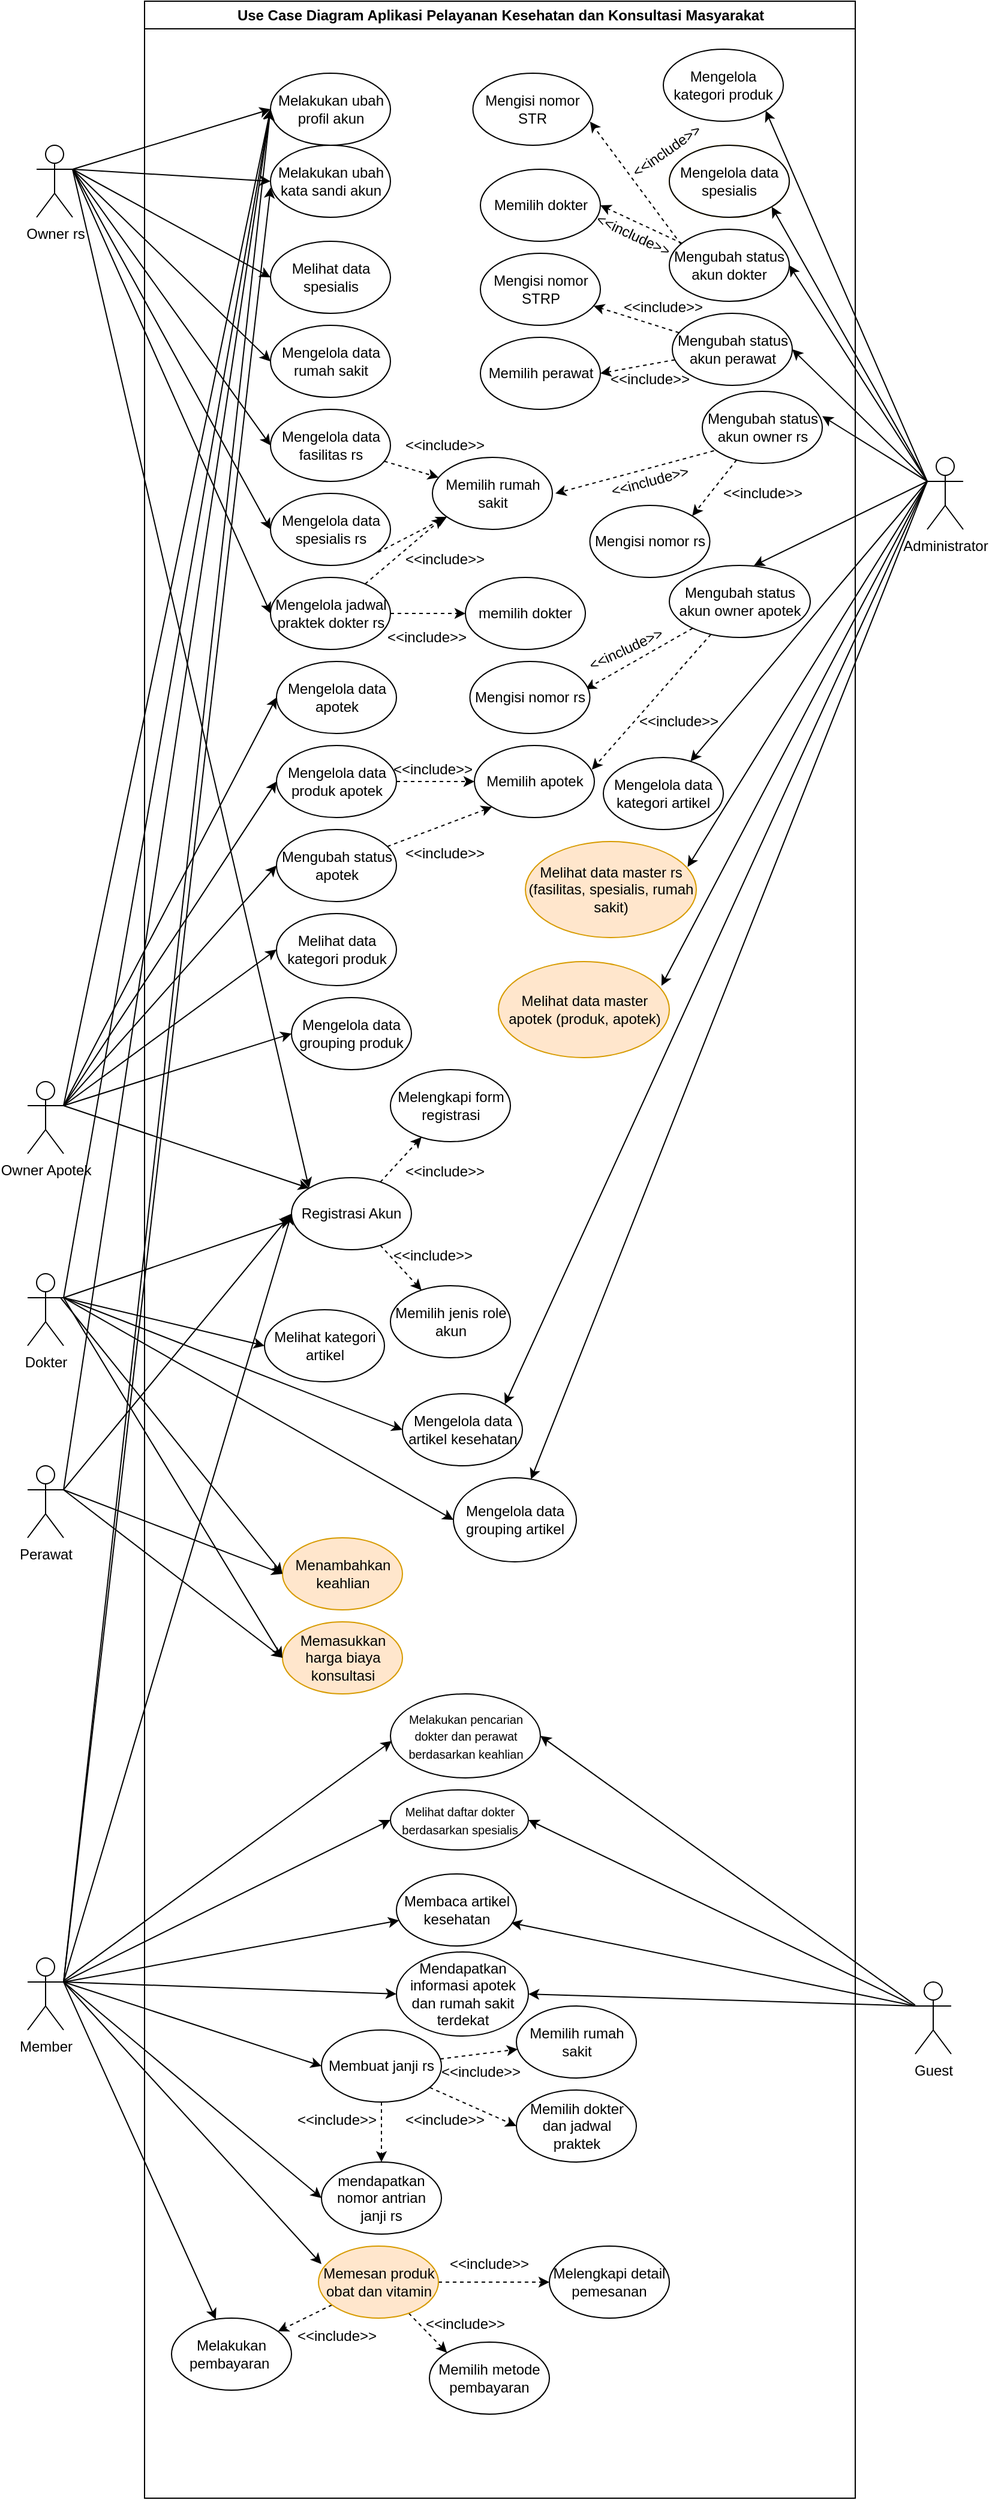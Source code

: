 <mxfile version="20.8.16" type="device"><diagram name="Page-1" id="OXu0pIDW1qKs719q2nnv"><mxGraphModel dx="3453" dy="-153" grid="1" gridSize="10" guides="1" tooltips="1" connect="1" arrows="1" fold="1" page="1" pageScale="1" pageWidth="850" pageHeight="1100" math="0" shadow="0"><root><mxCell id="0"/><mxCell id="1" parent="0"/><mxCell id="I8kc5p6pNC-oy3Ipe1-A-11" style="rounded=0;orthogonalLoop=1;jettySize=auto;html=1;entryX=0;entryY=0;entryDx=0;entryDy=0;exitX=1;exitY=0.333;exitDx=0;exitDy=0;exitPerimeter=0;" parent="1" source="I8kc5p6pNC-oy3Ipe1-A-2" target="I8kc5p6pNC-oy3Ipe1-A-8" edge="1"><mxGeometry relative="1" as="geometry"/></mxCell><mxCell id="I8kc5p6pNC-oy3Ipe1-A-1" value="Use Case Diagram Aplikasi Pelayanan Kesehatan dan Konsultasi Masyarakat" style="swimlane;whiteSpace=wrap;html=1;" parent="1" vertex="1"><mxGeometry x="197.5" y="2260" width="592.5" height="2080" as="geometry"/></mxCell><mxCell id="I8kc5p6pNC-oy3Ipe1-A-16" style="rounded=0;orthogonalLoop=1;jettySize=auto;html=1;dashed=1;" parent="I8kc5p6pNC-oy3Ipe1-A-1" source="I8kc5p6pNC-oy3Ipe1-A-8" target="I8kc5p6pNC-oy3Ipe1-A-14" edge="1"><mxGeometry relative="1" as="geometry"/></mxCell><mxCell id="I8kc5p6pNC-oy3Ipe1-A-17" style="rounded=0;orthogonalLoop=1;jettySize=auto;html=1;dashed=1;" parent="I8kc5p6pNC-oy3Ipe1-A-1" source="I8kc5p6pNC-oy3Ipe1-A-8" target="I8kc5p6pNC-oy3Ipe1-A-15" edge="1"><mxGeometry relative="1" as="geometry"/></mxCell><mxCell id="I8kc5p6pNC-oy3Ipe1-A-8" value="Registrasi Akun" style="ellipse;whiteSpace=wrap;html=1;" parent="I8kc5p6pNC-oy3Ipe1-A-1" vertex="1"><mxGeometry x="122.5" y="980" width="100" height="60" as="geometry"/></mxCell><mxCell id="I8kc5p6pNC-oy3Ipe1-A-14" value="Melengkapi form registrasi" style="ellipse;whiteSpace=wrap;html=1;" parent="I8kc5p6pNC-oy3Ipe1-A-1" vertex="1"><mxGeometry x="205" y="890" width="100" height="60" as="geometry"/></mxCell><mxCell id="I8kc5p6pNC-oy3Ipe1-A-15" value="Memilih jenis role akun" style="ellipse;whiteSpace=wrap;html=1;" parent="I8kc5p6pNC-oy3Ipe1-A-1" vertex="1"><mxGeometry x="205" y="1070" width="100" height="60" as="geometry"/></mxCell><mxCell id="I8kc5p6pNC-oy3Ipe1-A-18" value="&amp;lt;&amp;lt;include&amp;gt;&amp;gt;" style="text;html=1;strokeColor=none;fillColor=none;align=center;verticalAlign=middle;whiteSpace=wrap;rounded=0;" parent="I8kc5p6pNC-oy3Ipe1-A-1" vertex="1"><mxGeometry x="210" y="1030" width="60" height="30" as="geometry"/></mxCell><mxCell id="I8kc5p6pNC-oy3Ipe1-A-19" value="&amp;lt;&amp;lt;include&amp;gt;&amp;gt;" style="text;html=1;strokeColor=none;fillColor=none;align=center;verticalAlign=middle;whiteSpace=wrap;rounded=0;" parent="I8kc5p6pNC-oy3Ipe1-A-1" vertex="1"><mxGeometry x="220" y="960" width="60" height="30" as="geometry"/></mxCell><mxCell id="I8kc5p6pNC-oy3Ipe1-A-20" value="Melakukan ubah profil akun" style="ellipse;whiteSpace=wrap;html=1;" parent="I8kc5p6pNC-oy3Ipe1-A-1" vertex="1"><mxGeometry x="105" y="60" width="100" height="60" as="geometry"/></mxCell><mxCell id="I8kc5p6pNC-oy3Ipe1-A-22" value="Melakukan ubah kata sandi akun" style="ellipse;whiteSpace=wrap;html=1;" parent="I8kc5p6pNC-oy3Ipe1-A-1" vertex="1"><mxGeometry x="105" y="120" width="100" height="60" as="geometry"/></mxCell><mxCell id="I8kc5p6pNC-oy3Ipe1-A-24" value="Melihat data spesialis" style="ellipse;whiteSpace=wrap;html=1;" parent="I8kc5p6pNC-oy3Ipe1-A-1" vertex="1"><mxGeometry x="105" y="200" width="100" height="60" as="geometry"/></mxCell><mxCell id="I8kc5p6pNC-oy3Ipe1-A-26" value="Mengelola data rumah sakit" style="ellipse;whiteSpace=wrap;html=1;" parent="I8kc5p6pNC-oy3Ipe1-A-1" vertex="1"><mxGeometry x="105" y="270" width="100" height="60" as="geometry"/></mxCell><mxCell id="I8kc5p6pNC-oy3Ipe1-A-33" style="rounded=0;orthogonalLoop=1;jettySize=auto;html=1;dashed=1;" parent="I8kc5p6pNC-oy3Ipe1-A-1" source="I8kc5p6pNC-oy3Ipe1-A-28" target="I8kc5p6pNC-oy3Ipe1-A-32" edge="1"><mxGeometry relative="1" as="geometry"/></mxCell><mxCell id="I8kc5p6pNC-oy3Ipe1-A-28" value="Mengelola data fasilitas rs" style="ellipse;whiteSpace=wrap;html=1;" parent="I8kc5p6pNC-oy3Ipe1-A-1" vertex="1"><mxGeometry x="105" y="340" width="100" height="60" as="geometry"/></mxCell><mxCell id="I8kc5p6pNC-oy3Ipe1-A-34" style="rounded=0;orthogonalLoop=1;jettySize=auto;html=1;exitX=0.897;exitY=0.818;exitDx=0;exitDy=0;exitPerimeter=0;dashed=1;" parent="I8kc5p6pNC-oy3Ipe1-A-1" source="I8kc5p6pNC-oy3Ipe1-A-29" target="I8kc5p6pNC-oy3Ipe1-A-32" edge="1"><mxGeometry relative="1" as="geometry"/></mxCell><mxCell id="I8kc5p6pNC-oy3Ipe1-A-29" value="Mengelola data spesialis rs" style="ellipse;whiteSpace=wrap;html=1;" parent="I8kc5p6pNC-oy3Ipe1-A-1" vertex="1"><mxGeometry x="105" y="410" width="100" height="60" as="geometry"/></mxCell><mxCell id="I8kc5p6pNC-oy3Ipe1-A-32" value="Memilih rumah sakit" style="ellipse;whiteSpace=wrap;html=1;" parent="I8kc5p6pNC-oy3Ipe1-A-1" vertex="1"><mxGeometry x="240" y="380" width="100" height="60" as="geometry"/></mxCell><mxCell id="I8kc5p6pNC-oy3Ipe1-A-35" value="&amp;lt;&amp;lt;include&amp;gt;&amp;gt;" style="text;html=1;strokeColor=none;fillColor=none;align=center;verticalAlign=middle;whiteSpace=wrap;rounded=0;" parent="I8kc5p6pNC-oy3Ipe1-A-1" vertex="1"><mxGeometry x="220" y="450" width="60" height="30" as="geometry"/></mxCell><mxCell id="I8kc5p6pNC-oy3Ipe1-A-36" value="&amp;lt;&amp;lt;include&amp;gt;&amp;gt;" style="text;html=1;strokeColor=none;fillColor=none;align=center;verticalAlign=middle;whiteSpace=wrap;rounded=0;" parent="I8kc5p6pNC-oy3Ipe1-A-1" vertex="1"><mxGeometry x="220" y="355" width="60" height="30" as="geometry"/></mxCell><mxCell id="I8kc5p6pNC-oy3Ipe1-A-38" style="rounded=0;orthogonalLoop=1;jettySize=auto;html=1;entryX=0.088;entryY=0.839;entryDx=0;entryDy=0;entryPerimeter=0;dashed=1;" parent="I8kc5p6pNC-oy3Ipe1-A-1" source="I8kc5p6pNC-oy3Ipe1-A-37" target="I8kc5p6pNC-oy3Ipe1-A-32" edge="1"><mxGeometry relative="1" as="geometry"/></mxCell><mxCell id="I8kc5p6pNC-oy3Ipe1-A-40" style="edgeStyle=orthogonalEdgeStyle;rounded=0;orthogonalLoop=1;jettySize=auto;html=1;entryX=0;entryY=0.5;entryDx=0;entryDy=0;dashed=1;" parent="I8kc5p6pNC-oy3Ipe1-A-1" source="I8kc5p6pNC-oy3Ipe1-A-37" target="I8kc5p6pNC-oy3Ipe1-A-39" edge="1"><mxGeometry relative="1" as="geometry"/></mxCell><mxCell id="I8kc5p6pNC-oy3Ipe1-A-37" value="Mengelola jadwal praktek dokter rs" style="ellipse;whiteSpace=wrap;html=1;" parent="I8kc5p6pNC-oy3Ipe1-A-1" vertex="1"><mxGeometry x="105" y="480" width="100" height="60" as="geometry"/></mxCell><mxCell id="I8kc5p6pNC-oy3Ipe1-A-39" value="memilih dokter" style="ellipse;whiteSpace=wrap;html=1;" parent="I8kc5p6pNC-oy3Ipe1-A-1" vertex="1"><mxGeometry x="267.5" y="480" width="100" height="60" as="geometry"/></mxCell><mxCell id="I8kc5p6pNC-oy3Ipe1-A-41" value="&amp;lt;&amp;lt;include&amp;gt;&amp;gt;" style="text;html=1;strokeColor=none;fillColor=none;align=center;verticalAlign=middle;whiteSpace=wrap;rounded=0;" parent="I8kc5p6pNC-oy3Ipe1-A-1" vertex="1"><mxGeometry x="205" y="490" width="60" height="80" as="geometry"/></mxCell><mxCell id="I8kc5p6pNC-oy3Ipe1-A-46" value="Mengelola data apotek" style="ellipse;whiteSpace=wrap;html=1;" parent="I8kc5p6pNC-oy3Ipe1-A-1" vertex="1"><mxGeometry x="110" y="550" width="100" height="60" as="geometry"/></mxCell><mxCell id="I8kc5p6pNC-oy3Ipe1-A-53" value="" style="edgeStyle=orthogonalEdgeStyle;rounded=0;orthogonalLoop=1;jettySize=auto;html=1;dashed=1;" parent="I8kc5p6pNC-oy3Ipe1-A-1" source="I8kc5p6pNC-oy3Ipe1-A-48" target="I8kc5p6pNC-oy3Ipe1-A-52" edge="1"><mxGeometry relative="1" as="geometry"/></mxCell><mxCell id="I8kc5p6pNC-oy3Ipe1-A-48" value="Mengelola data produk apotek" style="ellipse;whiteSpace=wrap;html=1;" parent="I8kc5p6pNC-oy3Ipe1-A-1" vertex="1"><mxGeometry x="110" y="620" width="100" height="60" as="geometry"/></mxCell><mxCell id="I8kc5p6pNC-oy3Ipe1-A-54" style="rounded=0;orthogonalLoop=1;jettySize=auto;html=1;entryX=0;entryY=1;entryDx=0;entryDy=0;dashed=1;" parent="I8kc5p6pNC-oy3Ipe1-A-1" source="I8kc5p6pNC-oy3Ipe1-A-50" target="I8kc5p6pNC-oy3Ipe1-A-52" edge="1"><mxGeometry relative="1" as="geometry"/></mxCell><mxCell id="I8kc5p6pNC-oy3Ipe1-A-50" value="Mengubah status apotek" style="ellipse;whiteSpace=wrap;html=1;" parent="I8kc5p6pNC-oy3Ipe1-A-1" vertex="1"><mxGeometry x="110" y="690" width="100" height="60" as="geometry"/></mxCell><mxCell id="I8kc5p6pNC-oy3Ipe1-A-52" value="Memilih apotek" style="ellipse;whiteSpace=wrap;html=1;" parent="I8kc5p6pNC-oy3Ipe1-A-1" vertex="1"><mxGeometry x="275" y="620" width="100" height="60" as="geometry"/></mxCell><mxCell id="I8kc5p6pNC-oy3Ipe1-A-55" value="&amp;lt;&amp;lt;include&amp;gt;&amp;gt;" style="text;html=1;strokeColor=none;fillColor=none;align=center;verticalAlign=middle;whiteSpace=wrap;rounded=0;" parent="I8kc5p6pNC-oy3Ipe1-A-1" vertex="1"><mxGeometry x="220" y="670" width="60" height="80" as="geometry"/></mxCell><mxCell id="I8kc5p6pNC-oy3Ipe1-A-56" value="&amp;lt;&amp;lt;include&amp;gt;&amp;gt;" style="text;html=1;strokeColor=none;fillColor=none;align=center;verticalAlign=middle;whiteSpace=wrap;rounded=0;" parent="I8kc5p6pNC-oy3Ipe1-A-1" vertex="1"><mxGeometry x="210" y="600" width="60" height="80" as="geometry"/></mxCell><mxCell id="I8kc5p6pNC-oy3Ipe1-A-57" value="Melihat data kategori produk" style="ellipse;whiteSpace=wrap;html=1;" parent="I8kc5p6pNC-oy3Ipe1-A-1" vertex="1"><mxGeometry x="110" y="760" width="100" height="60" as="geometry"/></mxCell><mxCell id="I8kc5p6pNC-oy3Ipe1-A-59" value="Mengelola data grouping produk" style="ellipse;whiteSpace=wrap;html=1;" parent="I8kc5p6pNC-oy3Ipe1-A-1" vertex="1"><mxGeometry x="122.5" y="830" width="100" height="60" as="geometry"/></mxCell><mxCell id="I8kc5p6pNC-oy3Ipe1-A-61" value="Mengelola data artikel kesehatan" style="ellipse;whiteSpace=wrap;html=1;" parent="I8kc5p6pNC-oy3Ipe1-A-1" vertex="1"><mxGeometry x="215" y="1160" width="100" height="60" as="geometry"/></mxCell><mxCell id="I8kc5p6pNC-oy3Ipe1-A-62" value="Melihat kategori artikel" style="ellipse;whiteSpace=wrap;html=1;" parent="I8kc5p6pNC-oy3Ipe1-A-1" vertex="1"><mxGeometry x="100" y="1090" width="100" height="60" as="geometry"/></mxCell><mxCell id="I8kc5p6pNC-oy3Ipe1-A-63" value="Mengelola data grouping artikel" style="ellipse;whiteSpace=wrap;html=1;" parent="I8kc5p6pNC-oy3Ipe1-A-1" vertex="1"><mxGeometry x="257.5" y="1230" width="102.5" height="70" as="geometry"/></mxCell><mxCell id="I8kc5p6pNC-oy3Ipe1-A-68" value="Menambahkan keahlian" style="ellipse;whiteSpace=wrap;html=1;fillColor=#ffe6cc;strokeColor=#d79b00;" parent="I8kc5p6pNC-oy3Ipe1-A-1" vertex="1"><mxGeometry x="115" y="1280" width="100" height="60" as="geometry"/></mxCell><mxCell id="I8kc5p6pNC-oy3Ipe1-A-71" value="Memasukkan harga biaya konsultasi" style="ellipse;whiteSpace=wrap;html=1;fillColor=#ffe6cc;strokeColor=#d79b00;" parent="I8kc5p6pNC-oy3Ipe1-A-1" vertex="1"><mxGeometry x="115" y="1350" width="100" height="60" as="geometry"/></mxCell><mxCell id="I8kc5p6pNC-oy3Ipe1-A-76" value="Membaca artikel kesehatan" style="ellipse;whiteSpace=wrap;html=1;" parent="I8kc5p6pNC-oy3Ipe1-A-1" vertex="1"><mxGeometry x="210" y="1560" width="100" height="60" as="geometry"/></mxCell><mxCell id="I8kc5p6pNC-oy3Ipe1-A-78" value="Mendapatkan informasi apotek dan rumah sakit terdekat" style="ellipse;whiteSpace=wrap;html=1;" parent="I8kc5p6pNC-oy3Ipe1-A-1" vertex="1"><mxGeometry x="210" y="1625" width="110" height="70" as="geometry"/></mxCell><mxCell id="I8kc5p6pNC-oy3Ipe1-A-85" style="rounded=0;orthogonalLoop=1;jettySize=auto;html=1;dashed=1;" parent="I8kc5p6pNC-oy3Ipe1-A-1" source="I8kc5p6pNC-oy3Ipe1-A-81" target="I8kc5p6pNC-oy3Ipe1-A-83" edge="1"><mxGeometry relative="1" as="geometry"/></mxCell><mxCell id="I8kc5p6pNC-oy3Ipe1-A-86" style="rounded=0;orthogonalLoop=1;jettySize=auto;html=1;entryX=0;entryY=0.5;entryDx=0;entryDy=0;dashed=1;" parent="I8kc5p6pNC-oy3Ipe1-A-1" source="I8kc5p6pNC-oy3Ipe1-A-81" target="I8kc5p6pNC-oy3Ipe1-A-84" edge="1"><mxGeometry relative="1" as="geometry"/></mxCell><mxCell id="I8kc5p6pNC-oy3Ipe1-A-91" style="edgeStyle=orthogonalEdgeStyle;rounded=0;orthogonalLoop=1;jettySize=auto;html=1;entryX=0.5;entryY=0;entryDx=0;entryDy=0;dashed=1;" parent="I8kc5p6pNC-oy3Ipe1-A-1" source="I8kc5p6pNC-oy3Ipe1-A-81" target="I8kc5p6pNC-oy3Ipe1-A-89" edge="1"><mxGeometry relative="1" as="geometry"/></mxCell><mxCell id="I8kc5p6pNC-oy3Ipe1-A-81" value="Membuat janji rs" style="ellipse;whiteSpace=wrap;html=1;" parent="I8kc5p6pNC-oy3Ipe1-A-1" vertex="1"><mxGeometry x="147.5" y="1690" width="100" height="60" as="geometry"/></mxCell><mxCell id="I8kc5p6pNC-oy3Ipe1-A-83" value="Memilih rumah sakit" style="ellipse;whiteSpace=wrap;html=1;" parent="I8kc5p6pNC-oy3Ipe1-A-1" vertex="1"><mxGeometry x="310" y="1670" width="100" height="60" as="geometry"/></mxCell><mxCell id="I8kc5p6pNC-oy3Ipe1-A-84" value="Memilih dokter dan jadwal praktek" style="ellipse;whiteSpace=wrap;html=1;" parent="I8kc5p6pNC-oy3Ipe1-A-1" vertex="1"><mxGeometry x="310" y="1740" width="100" height="60" as="geometry"/></mxCell><mxCell id="I8kc5p6pNC-oy3Ipe1-A-87" value="&amp;lt;&amp;lt;include&amp;gt;&amp;gt;" style="text;html=1;strokeColor=none;fillColor=none;align=center;verticalAlign=middle;whiteSpace=wrap;rounded=0;" parent="I8kc5p6pNC-oy3Ipe1-A-1" vertex="1"><mxGeometry x="220" y="1750" width="60" height="30" as="geometry"/></mxCell><mxCell id="I8kc5p6pNC-oy3Ipe1-A-88" value="&amp;lt;&amp;lt;include&amp;gt;&amp;gt;" style="text;html=1;strokeColor=none;fillColor=none;align=center;verticalAlign=middle;whiteSpace=wrap;rounded=0;" parent="I8kc5p6pNC-oy3Ipe1-A-1" vertex="1"><mxGeometry x="250" y="1710" width="60" height="30" as="geometry"/></mxCell><mxCell id="I8kc5p6pNC-oy3Ipe1-A-89" value="mendapatkan nomor antrian janji rs" style="ellipse;whiteSpace=wrap;html=1;" parent="I8kc5p6pNC-oy3Ipe1-A-1" vertex="1"><mxGeometry x="147.5" y="1800" width="100" height="60" as="geometry"/></mxCell><mxCell id="I8kc5p6pNC-oy3Ipe1-A-92" value="&amp;lt;&amp;lt;include&amp;gt;&amp;gt;" style="text;html=1;strokeColor=none;fillColor=none;align=center;verticalAlign=middle;whiteSpace=wrap;rounded=0;" parent="I8kc5p6pNC-oy3Ipe1-A-1" vertex="1"><mxGeometry x="130" y="1750" width="60" height="30" as="geometry"/></mxCell><mxCell id="I8kc5p6pNC-oy3Ipe1-A-98" value="" style="edgeStyle=orthogonalEdgeStyle;rounded=0;orthogonalLoop=1;jettySize=auto;html=1;dashed=1;" parent="I8kc5p6pNC-oy3Ipe1-A-1" source="I8kc5p6pNC-oy3Ipe1-A-95" target="I8kc5p6pNC-oy3Ipe1-A-97" edge="1"><mxGeometry relative="1" as="geometry"/></mxCell><mxCell id="I8kc5p6pNC-oy3Ipe1-A-100" style="rounded=0;orthogonalLoop=1;jettySize=auto;html=1;entryX=0;entryY=0;entryDx=0;entryDy=0;dashed=1;" parent="I8kc5p6pNC-oy3Ipe1-A-1" source="I8kc5p6pNC-oy3Ipe1-A-95" target="I8kc5p6pNC-oy3Ipe1-A-99" edge="1"><mxGeometry relative="1" as="geometry"/></mxCell><mxCell id="I8kc5p6pNC-oy3Ipe1-A-108" style="rounded=0;orthogonalLoop=1;jettySize=auto;html=1;dashed=1;" parent="I8kc5p6pNC-oy3Ipe1-A-1" source="I8kc5p6pNC-oy3Ipe1-A-95" target="I8kc5p6pNC-oy3Ipe1-A-106" edge="1"><mxGeometry relative="1" as="geometry"/></mxCell><mxCell id="I8kc5p6pNC-oy3Ipe1-A-95" value="Memesan produk obat dan vitamin" style="ellipse;whiteSpace=wrap;html=1;fillColor=#ffe6cc;strokeColor=#d79b00;" parent="I8kc5p6pNC-oy3Ipe1-A-1" vertex="1"><mxGeometry x="145" y="1870" width="100" height="60" as="geometry"/></mxCell><mxCell id="I8kc5p6pNC-oy3Ipe1-A-97" value="Melengkapi detail pemesanan" style="ellipse;whiteSpace=wrap;html=1;" parent="I8kc5p6pNC-oy3Ipe1-A-1" vertex="1"><mxGeometry x="337.5" y="1870" width="100" height="60" as="geometry"/></mxCell><mxCell id="I8kc5p6pNC-oy3Ipe1-A-99" value="Memilih metode pembayaran" style="ellipse;whiteSpace=wrap;html=1;" parent="I8kc5p6pNC-oy3Ipe1-A-1" vertex="1"><mxGeometry x="237.5" y="1950" width="100" height="60" as="geometry"/></mxCell><mxCell id="I8kc5p6pNC-oy3Ipe1-A-101" value="&amp;lt;&amp;lt;include&amp;gt;&amp;gt;" style="text;html=1;strokeColor=none;fillColor=none;align=center;verticalAlign=middle;whiteSpace=wrap;rounded=0;" parent="I8kc5p6pNC-oy3Ipe1-A-1" vertex="1"><mxGeometry x="130" y="1930" width="60" height="30" as="geometry"/></mxCell><mxCell id="I8kc5p6pNC-oy3Ipe1-A-102" value="&amp;lt;&amp;lt;include&amp;gt;&amp;gt;" style="text;html=1;strokeColor=none;fillColor=none;align=center;verticalAlign=middle;whiteSpace=wrap;rounded=0;" parent="I8kc5p6pNC-oy3Ipe1-A-1" vertex="1"><mxGeometry x="237.5" y="1920" width="60" height="30" as="geometry"/></mxCell><mxCell id="I8kc5p6pNC-oy3Ipe1-A-106" value="Melakukan pembayaran&amp;nbsp;" style="ellipse;whiteSpace=wrap;html=1;" parent="I8kc5p6pNC-oy3Ipe1-A-1" vertex="1"><mxGeometry x="22.5" y="1930" width="100" height="60" as="geometry"/></mxCell><mxCell id="I8kc5p6pNC-oy3Ipe1-A-113" value="Mengelola kategori produk" style="ellipse;whiteSpace=wrap;html=1;fillColor=default;strokeColor=default;" parent="I8kc5p6pNC-oy3Ipe1-A-1" vertex="1"><mxGeometry x="432.5" y="40" width="100" height="60" as="geometry"/></mxCell><mxCell id="I8kc5p6pNC-oy3Ipe1-A-115" value="Mengelola data spesialis" style="ellipse;whiteSpace=wrap;html=1;fillColor=default;strokeColor=#d79b00;" parent="I8kc5p6pNC-oy3Ipe1-A-1" vertex="1"><mxGeometry x="437.5" y="120" width="100" height="60" as="geometry"/></mxCell><mxCell id="I8kc5p6pNC-oy3Ipe1-A-117" value="Mengubah status akun dokter" style="ellipse;whiteSpace=wrap;html=1;fillColor=default;strokeColor=default;" parent="I8kc5p6pNC-oy3Ipe1-A-1" vertex="1"><mxGeometry x="437.5" y="190" width="100" height="60" as="geometry"/></mxCell><mxCell id="I8kc5p6pNC-oy3Ipe1-A-119" value="Mengisi nomor STR" style="ellipse;whiteSpace=wrap;html=1;" parent="I8kc5p6pNC-oy3Ipe1-A-1" vertex="1"><mxGeometry x="273.75" y="60" width="100" height="60" as="geometry"/></mxCell><mxCell id="I8kc5p6pNC-oy3Ipe1-A-121" style="rounded=0;orthogonalLoop=1;jettySize=auto;html=1;entryX=0.976;entryY=0.671;entryDx=0;entryDy=0;entryPerimeter=0;dashed=1;exitX=0.097;exitY=0.207;exitDx=0;exitDy=0;exitPerimeter=0;" parent="I8kc5p6pNC-oy3Ipe1-A-1" source="I8kc5p6pNC-oy3Ipe1-A-117" target="I8kc5p6pNC-oy3Ipe1-A-119" edge="1"><mxGeometry relative="1" as="geometry"/></mxCell><mxCell id="I8kc5p6pNC-oy3Ipe1-A-120" value="Memilih dokter" style="ellipse;whiteSpace=wrap;html=1;" parent="I8kc5p6pNC-oy3Ipe1-A-1" vertex="1"><mxGeometry x="280" y="140" width="100" height="60" as="geometry"/></mxCell><mxCell id="I8kc5p6pNC-oy3Ipe1-A-122" style="rounded=0;orthogonalLoop=1;jettySize=auto;html=1;entryX=1;entryY=0.5;entryDx=0;entryDy=0;dashed=1;" parent="I8kc5p6pNC-oy3Ipe1-A-1" source="I8kc5p6pNC-oy3Ipe1-A-117" target="I8kc5p6pNC-oy3Ipe1-A-120" edge="1"><mxGeometry relative="1" as="geometry"/></mxCell><mxCell id="I8kc5p6pNC-oy3Ipe1-A-124" value="&amp;lt;&amp;lt;include&amp;gt;&amp;gt;" style="text;html=1;strokeColor=none;fillColor=none;align=center;verticalAlign=middle;whiteSpace=wrap;rounded=0;" parent="I8kc5p6pNC-oy3Ipe1-A-1" vertex="1"><mxGeometry x="402.5" y="240" width="60" height="30" as="geometry"/></mxCell><mxCell id="I8kc5p6pNC-oy3Ipe1-A-125" value="Mengubah status akun perawat" style="ellipse;whiteSpace=wrap;html=1;fillColor=default;strokeColor=default;" parent="I8kc5p6pNC-oy3Ipe1-A-1" vertex="1"><mxGeometry x="440" y="260" width="100" height="60" as="geometry"/></mxCell><mxCell id="I8kc5p6pNC-oy3Ipe1-A-127" value="Mengisi nomor STRP" style="ellipse;whiteSpace=wrap;html=1;" parent="I8kc5p6pNC-oy3Ipe1-A-1" vertex="1"><mxGeometry x="280" y="210" width="100" height="60" as="geometry"/></mxCell><mxCell id="I8kc5p6pNC-oy3Ipe1-A-129" value="" style="rounded=0;orthogonalLoop=1;jettySize=auto;html=1;dashed=1;" parent="I8kc5p6pNC-oy3Ipe1-A-1" source="I8kc5p6pNC-oy3Ipe1-A-125" target="I8kc5p6pNC-oy3Ipe1-A-127" edge="1"><mxGeometry relative="1" as="geometry"/></mxCell><mxCell id="I8kc5p6pNC-oy3Ipe1-A-128" value="Memilih perawat" style="ellipse;whiteSpace=wrap;html=1;" parent="I8kc5p6pNC-oy3Ipe1-A-1" vertex="1"><mxGeometry x="280" y="280" width="100" height="60" as="geometry"/></mxCell><mxCell id="I8kc5p6pNC-oy3Ipe1-A-130" style="rounded=0;orthogonalLoop=1;jettySize=auto;html=1;entryX=1;entryY=0.5;entryDx=0;entryDy=0;dashed=1;" parent="I8kc5p6pNC-oy3Ipe1-A-1" source="I8kc5p6pNC-oy3Ipe1-A-125" target="I8kc5p6pNC-oy3Ipe1-A-128" edge="1"><mxGeometry relative="1" as="geometry"/></mxCell><mxCell id="I8kc5p6pNC-oy3Ipe1-A-123" value="&amp;lt;&amp;lt;include&amp;gt;&amp;gt;" style="text;html=1;strokeColor=none;fillColor=none;align=center;verticalAlign=middle;whiteSpace=wrap;rounded=0;" parent="I8kc5p6pNC-oy3Ipe1-A-1" vertex="1"><mxGeometry x="391.25" y="300" width="60" height="30" as="geometry"/></mxCell><mxCell id="I8kc5p6pNC-oy3Ipe1-A-145" value="&amp;lt;&amp;lt;include&amp;gt;&amp;gt;" style="text;html=1;strokeColor=none;fillColor=none;align=center;verticalAlign=middle;whiteSpace=wrap;rounded=0;rotation=25;" parent="I8kc5p6pNC-oy3Ipe1-A-1" vertex="1"><mxGeometry x="377.5" y="180" width="60" height="30" as="geometry"/></mxCell><mxCell id="I8kc5p6pNC-oy3Ipe1-A-146" value="&amp;lt;&amp;lt;include&amp;gt;&amp;gt;" style="text;html=1;strokeColor=none;fillColor=none;align=center;verticalAlign=middle;whiteSpace=wrap;rounded=0;rotation=-35;" parent="I8kc5p6pNC-oy3Ipe1-A-1" vertex="1"><mxGeometry x="405" y="110" width="60" height="30" as="geometry"/></mxCell><mxCell id="I8kc5p6pNC-oy3Ipe1-A-133" value="Mengubah status akun owner rs" style="ellipse;whiteSpace=wrap;html=1;fillColor=default;strokeColor=default;" parent="I8kc5p6pNC-oy3Ipe1-A-1" vertex="1"><mxGeometry x="465" y="325" width="100" height="60" as="geometry"/></mxCell><mxCell id="I8kc5p6pNC-oy3Ipe1-A-135" value="Mengisi nomor rs" style="ellipse;whiteSpace=wrap;html=1;" parent="I8kc5p6pNC-oy3Ipe1-A-1" vertex="1"><mxGeometry x="371.25" y="420" width="100" height="60" as="geometry"/></mxCell><mxCell id="I8kc5p6pNC-oy3Ipe1-A-138" style="rounded=0;orthogonalLoop=1;jettySize=auto;html=1;exitX=0.097;exitY=0.825;exitDx=0;exitDy=0;dashed=1;exitPerimeter=0;" parent="I8kc5p6pNC-oy3Ipe1-A-1" source="I8kc5p6pNC-oy3Ipe1-A-133" edge="1"><mxGeometry relative="1" as="geometry"><mxPoint x="480" y="1050" as="sourcePoint"/><mxPoint x="342.5" y="410" as="targetPoint"/></mxGeometry></mxCell><mxCell id="I8kc5p6pNC-oy3Ipe1-A-139" style="rounded=0;orthogonalLoop=1;jettySize=auto;html=1;entryX=1;entryY=0;entryDx=0;entryDy=0;dashed=1;" parent="I8kc5p6pNC-oy3Ipe1-A-1" source="I8kc5p6pNC-oy3Ipe1-A-133" target="I8kc5p6pNC-oy3Ipe1-A-135" edge="1"><mxGeometry relative="1" as="geometry"/></mxCell><mxCell id="I8kc5p6pNC-oy3Ipe1-A-148" value="&amp;lt;&amp;lt;include&amp;gt;&amp;gt;" style="text;html=1;strokeColor=none;fillColor=none;align=center;verticalAlign=middle;whiteSpace=wrap;rounded=0;rotation=0;" parent="I8kc5p6pNC-oy3Ipe1-A-1" vertex="1"><mxGeometry x="485" y="395" width="60" height="30" as="geometry"/></mxCell><mxCell id="I8kc5p6pNC-oy3Ipe1-A-149" value="&amp;lt;&amp;lt;include&amp;gt;&amp;gt;" style="text;html=1;strokeColor=none;fillColor=none;align=center;verticalAlign=middle;whiteSpace=wrap;rounded=0;rotation=-15;" parent="I8kc5p6pNC-oy3Ipe1-A-1" vertex="1"><mxGeometry x="391.25" y="385" width="60" height="30" as="geometry"/></mxCell><mxCell id="I8kc5p6pNC-oy3Ipe1-A-154" value="&amp;lt;&amp;lt;include&amp;gt;&amp;gt;" style="text;html=1;strokeColor=none;fillColor=none;align=center;verticalAlign=middle;whiteSpace=wrap;rounded=0;" parent="I8kc5p6pNC-oy3Ipe1-A-1" vertex="1"><mxGeometry x="257.5" y="1870" width="60" height="30" as="geometry"/></mxCell><mxCell id="I8kc5p6pNC-oy3Ipe1-A-159" style="rounded=0;orthogonalLoop=1;jettySize=auto;html=1;entryX=0.979;entryY=0.336;entryDx=0;entryDy=0;dashed=1;entryPerimeter=0;" parent="I8kc5p6pNC-oy3Ipe1-A-1" source="I8kc5p6pNC-oy3Ipe1-A-142" target="I8kc5p6pNC-oy3Ipe1-A-52" edge="1"><mxGeometry relative="1" as="geometry"><mxPoint x="435" y="620" as="targetPoint"/></mxGeometry></mxCell><mxCell id="I8kc5p6pNC-oy3Ipe1-A-160" style="rounded=0;orthogonalLoop=1;jettySize=auto;html=1;entryX=0.964;entryY=0.386;entryDx=0;entryDy=0;entryPerimeter=0;dashed=1;" parent="I8kc5p6pNC-oy3Ipe1-A-1" source="I8kc5p6pNC-oy3Ipe1-A-142" target="I8kc5p6pNC-oy3Ipe1-A-157" edge="1"><mxGeometry relative="1" as="geometry"/></mxCell><mxCell id="I8kc5p6pNC-oy3Ipe1-A-142" value="Mengubah status akun owner apotek" style="ellipse;whiteSpace=wrap;html=1;fillColor=default;strokeColor=default;" parent="I8kc5p6pNC-oy3Ipe1-A-1" vertex="1"><mxGeometry x="437.5" y="470" width="117.5" height="60" as="geometry"/></mxCell><mxCell id="I8kc5p6pNC-oy3Ipe1-A-156" style="edgeStyle=orthogonalEdgeStyle;rounded=0;orthogonalLoop=1;jettySize=auto;html=1;exitX=0.5;exitY=1;exitDx=0;exitDy=0;" parent="I8kc5p6pNC-oy3Ipe1-A-1" source="I8kc5p6pNC-oy3Ipe1-A-115" target="I8kc5p6pNC-oy3Ipe1-A-115" edge="1"><mxGeometry relative="1" as="geometry"/></mxCell><mxCell id="I8kc5p6pNC-oy3Ipe1-A-157" value="Mengisi nomor rs" style="ellipse;whiteSpace=wrap;html=1;" parent="I8kc5p6pNC-oy3Ipe1-A-1" vertex="1"><mxGeometry x="271.25" y="550" width="100" height="60" as="geometry"/></mxCell><mxCell id="I8kc5p6pNC-oy3Ipe1-A-251" value="&amp;lt;&amp;lt;include&amp;gt;&amp;gt;" style="text;html=1;strokeColor=none;fillColor=none;align=center;verticalAlign=middle;whiteSpace=wrap;rounded=0;" parent="I8kc5p6pNC-oy3Ipe1-A-1" vertex="1"><mxGeometry x="415" y="580" width="60" height="40" as="geometry"/></mxCell><mxCell id="I8kc5p6pNC-oy3Ipe1-A-252" value="&amp;lt;&amp;lt;include&amp;gt;&amp;gt;" style="text;html=1;strokeColor=none;fillColor=none;align=center;verticalAlign=middle;whiteSpace=wrap;rounded=0;rotation=-25;" parent="I8kc5p6pNC-oy3Ipe1-A-1" vertex="1"><mxGeometry x="371.25" y="520" width="60" height="40" as="geometry"/></mxCell><mxCell id="I8kc5p6pNC-oy3Ipe1-A-257" value="Mengelola data kategori artikel" style="ellipse;whiteSpace=wrap;html=1;fillColor=default;strokeColor=default;" parent="I8kc5p6pNC-oy3Ipe1-A-1" vertex="1"><mxGeometry x="382.5" y="630" width="100" height="60" as="geometry"/></mxCell><mxCell id="I8kc5p6pNC-oy3Ipe1-A-259" value="Melihat data master rs (fasilitas, spesialis, rumah sakit)" style="ellipse;whiteSpace=wrap;html=1;fillColor=#ffe6cc;strokeColor=#d79b00;" parent="I8kc5p6pNC-oy3Ipe1-A-1" vertex="1"><mxGeometry x="317.5" y="700" width="142.5" height="80" as="geometry"/></mxCell><mxCell id="I8kc5p6pNC-oy3Ipe1-A-261" value="Melihat data master apotek (produk, apotek)" style="ellipse;whiteSpace=wrap;html=1;fillColor=#ffe6cc;strokeColor=#d79b00;" parent="I8kc5p6pNC-oy3Ipe1-A-1" vertex="1"><mxGeometry x="295" y="800" width="142.5" height="80" as="geometry"/></mxCell><mxCell id="fABKaB_txPS9m_kVeQpq-1" value="&lt;font style=&quot;font-size: 10px;&quot;&gt;Melakukan pencarian dokter dan perawat berdasarkan keahlian&lt;/font&gt;" style="ellipse;whiteSpace=wrap;html=1;" parent="I8kc5p6pNC-oy3Ipe1-A-1" vertex="1"><mxGeometry x="205" y="1410" width="125" height="70" as="geometry"/></mxCell><mxCell id="fABKaB_txPS9m_kVeQpq-4" value="&lt;span style=&quot;font-size: 10px;&quot;&gt;Melihat daftar dokter berdasarkan spesialis&lt;/span&gt;" style="ellipse;whiteSpace=wrap;html=1;" parent="I8kc5p6pNC-oy3Ipe1-A-1" vertex="1"><mxGeometry x="205" y="1490" width="115" height="50" as="geometry"/></mxCell><mxCell id="fABKaB_txPS9m_kVeQpq-7" value="Mengelola data spesialis" style="ellipse;whiteSpace=wrap;html=1;fillColor=default;strokeColor=default;" parent="I8kc5p6pNC-oy3Ipe1-A-1" vertex="1"><mxGeometry x="437.5" y="120" width="100" height="60" as="geometry"/></mxCell><mxCell id="I8kc5p6pNC-oy3Ipe1-A-21" style="rounded=0;orthogonalLoop=1;jettySize=auto;html=1;entryX=0;entryY=0.5;entryDx=0;entryDy=0;exitX=1;exitY=0.333;exitDx=0;exitDy=0;exitPerimeter=0;" parent="1" source="I8kc5p6pNC-oy3Ipe1-A-2" target="I8kc5p6pNC-oy3Ipe1-A-20" edge="1"><mxGeometry relative="1" as="geometry"/></mxCell><mxCell id="I8kc5p6pNC-oy3Ipe1-A-23" style="rounded=0;orthogonalLoop=1;jettySize=auto;html=1;entryX=0;entryY=0.5;entryDx=0;entryDy=0;" parent="1" target="I8kc5p6pNC-oy3Ipe1-A-22" edge="1"><mxGeometry relative="1" as="geometry"><mxPoint x="137.5" y="2400" as="sourcePoint"/></mxGeometry></mxCell><mxCell id="I8kc5p6pNC-oy3Ipe1-A-25" style="rounded=0;orthogonalLoop=1;jettySize=auto;html=1;entryX=0;entryY=0.5;entryDx=0;entryDy=0;" parent="1" target="I8kc5p6pNC-oy3Ipe1-A-24" edge="1"><mxGeometry relative="1" as="geometry"><mxPoint x="137.5" y="2400" as="sourcePoint"/></mxGeometry></mxCell><mxCell id="I8kc5p6pNC-oy3Ipe1-A-27" style="rounded=0;orthogonalLoop=1;jettySize=auto;html=1;entryX=0;entryY=0.5;entryDx=0;entryDy=0;exitX=1;exitY=0.333;exitDx=0;exitDy=0;exitPerimeter=0;" parent="1" source="I8kc5p6pNC-oy3Ipe1-A-2" target="I8kc5p6pNC-oy3Ipe1-A-26" edge="1"><mxGeometry relative="1" as="geometry"/></mxCell><mxCell id="I8kc5p6pNC-oy3Ipe1-A-30" style="rounded=0;orthogonalLoop=1;jettySize=auto;html=1;entryX=0;entryY=0.5;entryDx=0;entryDy=0;" parent="1" target="I8kc5p6pNC-oy3Ipe1-A-29" edge="1"><mxGeometry relative="1" as="geometry"><mxPoint x="137.5" y="2400" as="sourcePoint"/></mxGeometry></mxCell><mxCell id="I8kc5p6pNC-oy3Ipe1-A-31" style="rounded=0;orthogonalLoop=1;jettySize=auto;html=1;entryX=0;entryY=0.5;entryDx=0;entryDy=0;" parent="1" target="I8kc5p6pNC-oy3Ipe1-A-28" edge="1"><mxGeometry relative="1" as="geometry"><mxPoint x="137.5" y="2400" as="sourcePoint"/></mxGeometry></mxCell><mxCell id="I8kc5p6pNC-oy3Ipe1-A-42" style="rounded=0;orthogonalLoop=1;jettySize=auto;html=1;entryX=0;entryY=0.5;entryDx=0;entryDy=0;exitX=1;exitY=0.333;exitDx=0;exitDy=0;exitPerimeter=0;" parent="1" source="I8kc5p6pNC-oy3Ipe1-A-2" target="I8kc5p6pNC-oy3Ipe1-A-37" edge="1"><mxGeometry relative="1" as="geometry"/></mxCell><mxCell id="I8kc5p6pNC-oy3Ipe1-A-2" value="Owner rs" style="shape=umlActor;verticalLabelPosition=bottom;verticalAlign=top;html=1;outlineConnect=0;" parent="1" vertex="1"><mxGeometry x="107.5" y="2380" width="30" height="60" as="geometry"/></mxCell><mxCell id="I8kc5p6pNC-oy3Ipe1-A-9" style="rounded=0;orthogonalLoop=1;jettySize=auto;html=1;entryX=0;entryY=0;entryDx=0;entryDy=0;exitX=1;exitY=0.333;exitDx=0;exitDy=0;exitPerimeter=0;" parent="1" source="I8kc5p6pNC-oy3Ipe1-A-3" target="I8kc5p6pNC-oy3Ipe1-A-8" edge="1"><mxGeometry relative="1" as="geometry"/></mxCell><mxCell id="I8kc5p6pNC-oy3Ipe1-A-43" style="rounded=0;orthogonalLoop=1;jettySize=auto;html=1;entryX=0;entryY=0.5;entryDx=0;entryDy=0;exitX=1;exitY=0.333;exitDx=0;exitDy=0;exitPerimeter=0;" parent="1" source="I8kc5p6pNC-oy3Ipe1-A-3" target="I8kc5p6pNC-oy3Ipe1-A-20" edge="1"><mxGeometry relative="1" as="geometry"><mxPoint x="127.5" y="2900" as="sourcePoint"/></mxGeometry></mxCell><mxCell id="I8kc5p6pNC-oy3Ipe1-A-47" style="rounded=0;orthogonalLoop=1;jettySize=auto;html=1;entryX=0;entryY=0.5;entryDx=0;entryDy=0;exitX=1;exitY=0.333;exitDx=0;exitDy=0;exitPerimeter=0;" parent="1" source="I8kc5p6pNC-oy3Ipe1-A-3" target="I8kc5p6pNC-oy3Ipe1-A-46" edge="1"><mxGeometry relative="1" as="geometry"/></mxCell><mxCell id="I8kc5p6pNC-oy3Ipe1-A-49" style="rounded=0;orthogonalLoop=1;jettySize=auto;html=1;entryX=0;entryY=0.5;entryDx=0;entryDy=0;exitX=1;exitY=0.333;exitDx=0;exitDy=0;exitPerimeter=0;" parent="1" source="I8kc5p6pNC-oy3Ipe1-A-3" target="I8kc5p6pNC-oy3Ipe1-A-48" edge="1"><mxGeometry relative="1" as="geometry"/></mxCell><mxCell id="I8kc5p6pNC-oy3Ipe1-A-51" style="rounded=0;orthogonalLoop=1;jettySize=auto;html=1;entryX=0;entryY=0.5;entryDx=0;entryDy=0;exitX=1;exitY=0.333;exitDx=0;exitDy=0;exitPerimeter=0;" parent="1" source="I8kc5p6pNC-oy3Ipe1-A-3" target="I8kc5p6pNC-oy3Ipe1-A-50" edge="1"><mxGeometry relative="1" as="geometry"/></mxCell><mxCell id="I8kc5p6pNC-oy3Ipe1-A-58" style="rounded=0;orthogonalLoop=1;jettySize=auto;html=1;entryX=0;entryY=0.5;entryDx=0;entryDy=0;exitX=1;exitY=0.333;exitDx=0;exitDy=0;exitPerimeter=0;" parent="1" source="I8kc5p6pNC-oy3Ipe1-A-3" target="I8kc5p6pNC-oy3Ipe1-A-57" edge="1"><mxGeometry relative="1" as="geometry"><mxPoint x="130.5" y="3090" as="sourcePoint"/></mxGeometry></mxCell><mxCell id="I8kc5p6pNC-oy3Ipe1-A-60" style="rounded=0;orthogonalLoop=1;jettySize=auto;html=1;entryX=0;entryY=0.5;entryDx=0;entryDy=0;exitX=1;exitY=0.333;exitDx=0;exitDy=0;exitPerimeter=0;" parent="1" source="I8kc5p6pNC-oy3Ipe1-A-3" target="I8kc5p6pNC-oy3Ipe1-A-59" edge="1"><mxGeometry relative="1" as="geometry"/></mxCell><mxCell id="I8kc5p6pNC-oy3Ipe1-A-3" value="Owner Apotek" style="shape=umlActor;verticalLabelPosition=bottom;verticalAlign=top;html=1;outlineConnect=0;" parent="1" vertex="1"><mxGeometry x="100" y="3160" width="30" height="60" as="geometry"/></mxCell><mxCell id="I8kc5p6pNC-oy3Ipe1-A-10" style="rounded=0;orthogonalLoop=1;jettySize=auto;html=1;exitX=1;exitY=0.333;exitDx=0;exitDy=0;exitPerimeter=0;entryX=-0.005;entryY=0.591;entryDx=0;entryDy=0;entryPerimeter=0;" parent="1" source="I8kc5p6pNC-oy3Ipe1-A-4" target="I8kc5p6pNC-oy3Ipe1-A-8" edge="1"><mxGeometry relative="1" as="geometry"><mxPoint x="340" y="3250" as="targetPoint"/></mxGeometry></mxCell><mxCell id="I8kc5p6pNC-oy3Ipe1-A-44" style="rounded=0;orthogonalLoop=1;jettySize=auto;html=1;exitX=1;exitY=0.333;exitDx=0;exitDy=0;exitPerimeter=0;entryX=0;entryY=0.5;entryDx=0;entryDy=0;" parent="1" source="I8kc5p6pNC-oy3Ipe1-A-4" target="I8kc5p6pNC-oy3Ipe1-A-20" edge="1"><mxGeometry relative="1" as="geometry"><mxPoint x="307.5" y="2350" as="targetPoint"/><mxPoint x="117.5" y="3060" as="sourcePoint"/></mxGeometry></mxCell><mxCell id="I8kc5p6pNC-oy3Ipe1-A-64" style="rounded=0;orthogonalLoop=1;jettySize=auto;html=1;entryX=0;entryY=0.5;entryDx=0;entryDy=0;exitX=1;exitY=0.333;exitDx=0;exitDy=0;exitPerimeter=0;" parent="1" source="I8kc5p6pNC-oy3Ipe1-A-4" target="I8kc5p6pNC-oy3Ipe1-A-62" edge="1"><mxGeometry relative="1" as="geometry"/></mxCell><mxCell id="I8kc5p6pNC-oy3Ipe1-A-69" style="rounded=0;orthogonalLoop=1;jettySize=auto;html=1;entryX=0;entryY=0.5;entryDx=0;entryDy=0;" parent="1" target="I8kc5p6pNC-oy3Ipe1-A-68" edge="1"><mxGeometry relative="1" as="geometry"><mxPoint x="127.5" y="3340" as="sourcePoint"/></mxGeometry></mxCell><mxCell id="I8kc5p6pNC-oy3Ipe1-A-72" style="rounded=0;orthogonalLoop=1;jettySize=auto;html=1;entryX=0;entryY=0.5;entryDx=0;entryDy=0;exitX=1;exitY=0.333;exitDx=0;exitDy=0;exitPerimeter=0;" parent="1" source="I8kc5p6pNC-oy3Ipe1-A-4" target="I8kc5p6pNC-oy3Ipe1-A-71" edge="1"><mxGeometry relative="1" as="geometry"><mxPoint x="137.5" y="3340" as="sourcePoint"/></mxGeometry></mxCell><mxCell id="I8kc5p6pNC-oy3Ipe1-A-4" value="Dokter" style="shape=umlActor;verticalLabelPosition=bottom;verticalAlign=top;html=1;outlineConnect=0;" parent="1" vertex="1"><mxGeometry x="100" y="3320" width="30" height="60" as="geometry"/></mxCell><mxCell id="I8kc5p6pNC-oy3Ipe1-A-12" style="rounded=0;orthogonalLoop=1;jettySize=auto;html=1;entryX=0;entryY=0.5;entryDx=0;entryDy=0;exitX=1;exitY=0.333;exitDx=0;exitDy=0;exitPerimeter=0;" parent="1" source="I8kc5p6pNC-oy3Ipe1-A-5" target="I8kc5p6pNC-oy3Ipe1-A-8" edge="1"><mxGeometry relative="1" as="geometry"/></mxCell><mxCell id="I8kc5p6pNC-oy3Ipe1-A-45" style="rounded=0;orthogonalLoop=1;jettySize=auto;html=1;exitX=1;exitY=0.333;exitDx=0;exitDy=0;exitPerimeter=0;entryX=0;entryY=0.5;entryDx=0;entryDy=0;" parent="1" source="I8kc5p6pNC-oy3Ipe1-A-5" target="I8kc5p6pNC-oy3Ipe1-A-20" edge="1"><mxGeometry relative="1" as="geometry"><mxPoint x="307.5" y="2350" as="targetPoint"/></mxGeometry></mxCell><mxCell id="I8kc5p6pNC-oy3Ipe1-A-70" style="rounded=0;orthogonalLoop=1;jettySize=auto;html=1;entryX=0;entryY=0.5;entryDx=0;entryDy=0;exitX=1;exitY=0.333;exitDx=0;exitDy=0;exitPerimeter=0;" parent="1" source="I8kc5p6pNC-oy3Ipe1-A-5" target="I8kc5p6pNC-oy3Ipe1-A-68" edge="1"><mxGeometry relative="1" as="geometry"/></mxCell><mxCell id="I8kc5p6pNC-oy3Ipe1-A-73" style="rounded=0;orthogonalLoop=1;jettySize=auto;html=1;entryX=0;entryY=0.5;entryDx=0;entryDy=0;exitX=1;exitY=0.333;exitDx=0;exitDy=0;exitPerimeter=0;" parent="1" source="I8kc5p6pNC-oy3Ipe1-A-5" target="I8kc5p6pNC-oy3Ipe1-A-71" edge="1"><mxGeometry relative="1" as="geometry"/></mxCell><mxCell id="I8kc5p6pNC-oy3Ipe1-A-5" value="Perawat" style="shape=umlActor;verticalLabelPosition=bottom;verticalAlign=top;html=1;outlineConnect=0;" parent="1" vertex="1"><mxGeometry x="100" y="3480" width="30" height="60" as="geometry"/></mxCell><mxCell id="I8kc5p6pNC-oy3Ipe1-A-13" style="rounded=0;orthogonalLoop=1;jettySize=auto;html=1;entryX=0;entryY=0.5;entryDx=0;entryDy=0;exitX=1;exitY=0.333;exitDx=0;exitDy=0;exitPerimeter=0;" parent="1" source="I8kc5p6pNC-oy3Ipe1-A-6" target="I8kc5p6pNC-oy3Ipe1-A-8" edge="1"><mxGeometry relative="1" as="geometry"/></mxCell><mxCell id="I8kc5p6pNC-oy3Ipe1-A-74" style="rounded=0;orthogonalLoop=1;jettySize=auto;html=1;entryX=0;entryY=0.5;entryDx=0;entryDy=0;exitX=1;exitY=0.333;exitDx=0;exitDy=0;exitPerimeter=0;" parent="1" source="I8kc5p6pNC-oy3Ipe1-A-6" target="I8kc5p6pNC-oy3Ipe1-A-20" edge="1"><mxGeometry relative="1" as="geometry"/></mxCell><mxCell id="I8kc5p6pNC-oy3Ipe1-A-75" style="rounded=0;orthogonalLoop=1;jettySize=auto;html=1;entryX=0.001;entryY=0.585;entryDx=0;entryDy=0;entryPerimeter=0;" parent="1" target="I8kc5p6pNC-oy3Ipe1-A-22" edge="1"><mxGeometry relative="1" as="geometry"><mxPoint x="307.5" y="2419" as="targetPoint"/><mxPoint x="130" y="3910" as="sourcePoint"/></mxGeometry></mxCell><mxCell id="I8kc5p6pNC-oy3Ipe1-A-77" style="rounded=0;orthogonalLoop=1;jettySize=auto;html=1;" parent="1" target="I8kc5p6pNC-oy3Ipe1-A-76" edge="1"><mxGeometry relative="1" as="geometry"><mxPoint x="130.5" y="3910" as="sourcePoint"/></mxGeometry></mxCell><mxCell id="I8kc5p6pNC-oy3Ipe1-A-79" style="rounded=0;orthogonalLoop=1;jettySize=auto;html=1;entryX=0;entryY=0.5;entryDx=0;entryDy=0;exitX=1;exitY=0.333;exitDx=0;exitDy=0;exitPerimeter=0;" parent="1" source="I8kc5p6pNC-oy3Ipe1-A-6" target="I8kc5p6pNC-oy3Ipe1-A-78" edge="1"><mxGeometry relative="1" as="geometry"/></mxCell><mxCell id="I8kc5p6pNC-oy3Ipe1-A-82" style="rounded=0;orthogonalLoop=1;jettySize=auto;html=1;entryX=0;entryY=0.5;entryDx=0;entryDy=0;exitX=1;exitY=0.333;exitDx=0;exitDy=0;exitPerimeter=0;" parent="1" source="I8kc5p6pNC-oy3Ipe1-A-6" target="I8kc5p6pNC-oy3Ipe1-A-81" edge="1"><mxGeometry relative="1" as="geometry"/></mxCell><mxCell id="I8kc5p6pNC-oy3Ipe1-A-90" style="rounded=0;orthogonalLoop=1;jettySize=auto;html=1;entryX=0;entryY=0.5;entryDx=0;entryDy=0;exitX=1;exitY=0.333;exitDx=0;exitDy=0;exitPerimeter=0;" parent="1" source="I8kc5p6pNC-oy3Ipe1-A-6" target="I8kc5p6pNC-oy3Ipe1-A-89" edge="1"><mxGeometry relative="1" as="geometry"/></mxCell><mxCell id="I8kc5p6pNC-oy3Ipe1-A-96" style="rounded=0;orthogonalLoop=1;jettySize=auto;html=1;entryX=0.025;entryY=0.249;entryDx=0;entryDy=0;entryPerimeter=0;" parent="1" target="I8kc5p6pNC-oy3Ipe1-A-95" edge="1"><mxGeometry relative="1" as="geometry"><mxPoint x="130" y="3910" as="sourcePoint"/></mxGeometry></mxCell><mxCell id="I8kc5p6pNC-oy3Ipe1-A-107" style="rounded=0;orthogonalLoop=1;jettySize=auto;html=1;exitX=1;exitY=0.333;exitDx=0;exitDy=0;exitPerimeter=0;" parent="1" source="I8kc5p6pNC-oy3Ipe1-A-6" target="I8kc5p6pNC-oy3Ipe1-A-106" edge="1"><mxGeometry relative="1" as="geometry"/></mxCell><mxCell id="fABKaB_txPS9m_kVeQpq-3" style="rounded=0;orthogonalLoop=1;jettySize=auto;html=1;entryX=0.009;entryY=0.561;entryDx=0;entryDy=0;entryPerimeter=0;" parent="1" source="I8kc5p6pNC-oy3Ipe1-A-6" target="fABKaB_txPS9m_kVeQpq-1" edge="1"><mxGeometry relative="1" as="geometry"><mxPoint x="400" y="3710" as="targetPoint"/></mxGeometry></mxCell><mxCell id="fABKaB_txPS9m_kVeQpq-5" style="rounded=0;orthogonalLoop=1;jettySize=auto;html=1;entryX=0;entryY=0.5;entryDx=0;entryDy=0;exitX=1;exitY=0.333;exitDx=0;exitDy=0;exitPerimeter=0;" parent="1" source="I8kc5p6pNC-oy3Ipe1-A-6" target="fABKaB_txPS9m_kVeQpq-4" edge="1"><mxGeometry relative="1" as="geometry"/></mxCell><mxCell id="I8kc5p6pNC-oy3Ipe1-A-6" value="Member" style="shape=umlActor;verticalLabelPosition=bottom;verticalAlign=top;html=1;outlineConnect=0;" parent="1" vertex="1"><mxGeometry x="100" y="3890" width="30" height="60" as="geometry"/></mxCell><mxCell id="I8kc5p6pNC-oy3Ipe1-A-93" style="rounded=0;orthogonalLoop=1;jettySize=auto;html=1;entryX=0.957;entryY=0.678;entryDx=0;entryDy=0;entryPerimeter=0;" parent="1" target="I8kc5p6pNC-oy3Ipe1-A-76" edge="1"><mxGeometry relative="1" as="geometry"><mxPoint x="840" y="3930" as="sourcePoint"/><mxPoint x="430" y="3930" as="targetPoint"/></mxGeometry></mxCell><mxCell id="I8kc5p6pNC-oy3Ipe1-A-94" style="rounded=0;orthogonalLoop=1;jettySize=auto;html=1;entryX=1;entryY=0.5;entryDx=0;entryDy=0;exitX=0;exitY=0.333;exitDx=0;exitDy=0;exitPerimeter=0;" parent="1" source="I8kc5p6pNC-oy3Ipe1-A-7" target="I8kc5p6pNC-oy3Ipe1-A-78" edge="1"><mxGeometry relative="1" as="geometry"/></mxCell><mxCell id="fABKaB_txPS9m_kVeQpq-2" style="rounded=0;orthogonalLoop=1;jettySize=auto;html=1;entryX=1;entryY=0.5;entryDx=0;entryDy=0;" parent="1" source="I8kc5p6pNC-oy3Ipe1-A-7" target="fABKaB_txPS9m_kVeQpq-1" edge="1"><mxGeometry relative="1" as="geometry"/></mxCell><mxCell id="fABKaB_txPS9m_kVeQpq-6" style="rounded=0;orthogonalLoop=1;jettySize=auto;html=1;entryX=1;entryY=0.5;entryDx=0;entryDy=0;" parent="1" target="fABKaB_txPS9m_kVeQpq-4" edge="1"><mxGeometry relative="1" as="geometry"><mxPoint x="840" y="3930" as="sourcePoint"/></mxGeometry></mxCell><mxCell id="I8kc5p6pNC-oy3Ipe1-A-7" value="Guest" style="shape=umlActor;verticalLabelPosition=bottom;verticalAlign=top;html=1;outlineConnect=0;" parent="1" vertex="1"><mxGeometry x="840" y="3910" width="30" height="60" as="geometry"/></mxCell><mxCell id="I8kc5p6pNC-oy3Ipe1-A-65" style="rounded=0;orthogonalLoop=1;jettySize=auto;html=1;entryX=0;entryY=0.5;entryDx=0;entryDy=0;exitX=1;exitY=0.333;exitDx=0;exitDy=0;exitPerimeter=0;" parent="1" source="I8kc5p6pNC-oy3Ipe1-A-4" target="I8kc5p6pNC-oy3Ipe1-A-61" edge="1"><mxGeometry relative="1" as="geometry"><mxPoint x="140.5" y="3350" as="sourcePoint"/><mxPoint x="402.5" y="3460" as="targetPoint"/></mxGeometry></mxCell><mxCell id="I8kc5p6pNC-oy3Ipe1-A-66" style="rounded=0;orthogonalLoop=1;jettySize=auto;html=1;entryX=0;entryY=0.5;entryDx=0;entryDy=0;exitX=1;exitY=0.333;exitDx=0;exitDy=0;exitPerimeter=0;" parent="1" source="I8kc5p6pNC-oy3Ipe1-A-4" target="I8kc5p6pNC-oy3Ipe1-A-63" edge="1"><mxGeometry relative="1" as="geometry"><mxPoint x="140.5" y="3350" as="sourcePoint"/><mxPoint x="407.5" y="3540" as="targetPoint"/></mxGeometry></mxCell><mxCell id="I8kc5p6pNC-oy3Ipe1-A-114" style="rounded=0;orthogonalLoop=1;jettySize=auto;html=1;entryX=1;entryY=1;entryDx=0;entryDy=0;exitX=0;exitY=0.333;exitDx=0;exitDy=0;exitPerimeter=0;" parent="1" source="I8kc5p6pNC-oy3Ipe1-A-104" target="I8kc5p6pNC-oy3Ipe1-A-113" edge="1"><mxGeometry relative="1" as="geometry"/></mxCell><mxCell id="I8kc5p6pNC-oy3Ipe1-A-116" style="rounded=0;orthogonalLoop=1;jettySize=auto;html=1;entryX=1;entryY=1;entryDx=0;entryDy=0;exitX=0;exitY=0.333;exitDx=0;exitDy=0;exitPerimeter=0;" parent="1" source="I8kc5p6pNC-oy3Ipe1-A-104" target="I8kc5p6pNC-oy3Ipe1-A-115" edge="1"><mxGeometry relative="1" as="geometry"/></mxCell><mxCell id="I8kc5p6pNC-oy3Ipe1-A-118" style="rounded=0;orthogonalLoop=1;jettySize=auto;html=1;entryX=1;entryY=0.5;entryDx=0;entryDy=0;exitX=0;exitY=0.333;exitDx=0;exitDy=0;exitPerimeter=0;" parent="1" source="I8kc5p6pNC-oy3Ipe1-A-104" target="I8kc5p6pNC-oy3Ipe1-A-117" edge="1"><mxGeometry relative="1" as="geometry"><mxPoint x="757.5" y="3050" as="targetPoint"/><mxPoint x="857.5" y="3020" as="sourcePoint"/></mxGeometry></mxCell><mxCell id="I8kc5p6pNC-oy3Ipe1-A-126" style="rounded=0;orthogonalLoop=1;jettySize=auto;html=1;entryX=1;entryY=0.5;entryDx=0;entryDy=0;" parent="1" target="I8kc5p6pNC-oy3Ipe1-A-125" edge="1"><mxGeometry relative="1" as="geometry"><mxPoint x="850" y="2660" as="sourcePoint"/></mxGeometry></mxCell><mxCell id="I8kc5p6pNC-oy3Ipe1-A-137" style="rounded=0;orthogonalLoop=1;jettySize=auto;html=1;entryX=1;entryY=0.344;entryDx=0;entryDy=0;exitX=0;exitY=0.333;exitDx=0;exitDy=0;exitPerimeter=0;entryPerimeter=0;" parent="1" source="I8kc5p6pNC-oy3Ipe1-A-104" target="I8kc5p6pNC-oy3Ipe1-A-133" edge="1"><mxGeometry relative="1" as="geometry"><mxPoint x="857.5" y="3020" as="sourcePoint"/></mxGeometry></mxCell><mxCell id="I8kc5p6pNC-oy3Ipe1-A-155" style="rounded=0;orthogonalLoop=1;jettySize=auto;html=1;entryX=0.599;entryY=0.004;entryDx=0;entryDy=0;entryPerimeter=0;" parent="1" target="I8kc5p6pNC-oy3Ipe1-A-142" edge="1"><mxGeometry relative="1" as="geometry"><mxPoint x="850" y="2660" as="sourcePoint"/></mxGeometry></mxCell><mxCell id="I8kc5p6pNC-oy3Ipe1-A-255" style="rounded=0;orthogonalLoop=1;jettySize=auto;html=1;entryX=1;entryY=0;entryDx=0;entryDy=0;" parent="1" target="I8kc5p6pNC-oy3Ipe1-A-61" edge="1"><mxGeometry relative="1" as="geometry"><mxPoint x="610" y="3380" as="targetPoint"/><mxPoint x="850" y="2660" as="sourcePoint"/></mxGeometry></mxCell><mxCell id="I8kc5p6pNC-oy3Ipe1-A-256" style="rounded=0;orthogonalLoop=1;jettySize=auto;html=1;" parent="1" target="I8kc5p6pNC-oy3Ipe1-A-63" edge="1"><mxGeometry relative="1" as="geometry"><mxPoint x="850" y="2660" as="sourcePoint"/></mxGeometry></mxCell><mxCell id="I8kc5p6pNC-oy3Ipe1-A-258" style="rounded=0;orthogonalLoop=1;jettySize=auto;html=1;exitX=0;exitY=0.333;exitDx=0;exitDy=0;exitPerimeter=0;" parent="1" source="I8kc5p6pNC-oy3Ipe1-A-104" target="I8kc5p6pNC-oy3Ipe1-A-257" edge="1"><mxGeometry relative="1" as="geometry"/></mxCell><mxCell id="I8kc5p6pNC-oy3Ipe1-A-260" style="rounded=0;orthogonalLoop=1;jettySize=auto;html=1;entryX=0.949;entryY=0.264;entryDx=0;entryDy=0;exitX=0;exitY=0.333;exitDx=0;exitDy=0;exitPerimeter=0;entryPerimeter=0;" parent="1" source="I8kc5p6pNC-oy3Ipe1-A-104" target="I8kc5p6pNC-oy3Ipe1-A-259" edge="1"><mxGeometry relative="1" as="geometry"/></mxCell><mxCell id="I8kc5p6pNC-oy3Ipe1-A-262" style="rounded=0;orthogonalLoop=1;jettySize=auto;html=1;entryX=0.954;entryY=0.252;entryDx=0;entryDy=0;entryPerimeter=0;" parent="1" target="I8kc5p6pNC-oy3Ipe1-A-261" edge="1"><mxGeometry relative="1" as="geometry"><mxPoint x="850" y="2660" as="sourcePoint"/></mxGeometry></mxCell><mxCell id="I8kc5p6pNC-oy3Ipe1-A-104" value="Administrator" style="shape=umlActor;verticalLabelPosition=bottom;verticalAlign=top;html=1;outlineConnect=0;" parent="1" vertex="1"><mxGeometry x="850" y="2640" width="30" height="60" as="geometry"/></mxCell></root></mxGraphModel></diagram></mxfile>